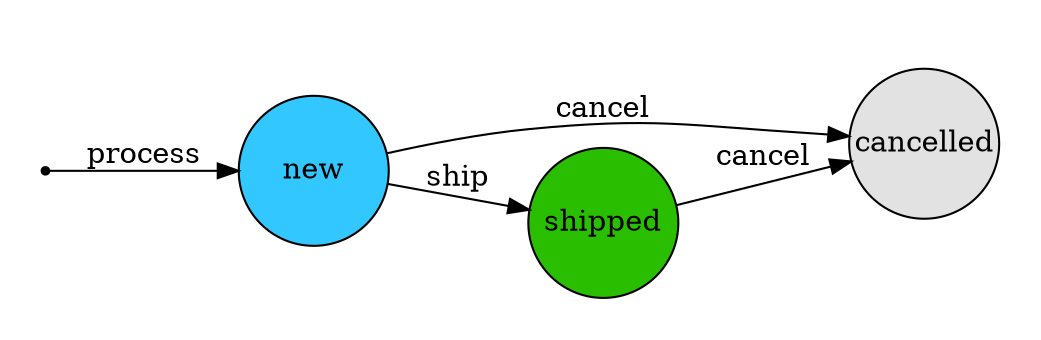 digraph {
	rankdir="LR";
	subgraph cluster_order_DeliveryGroup_status {
		style=invis;
		"order.delivery_group.status._initial" [label="" shape=point]
		"order.delivery_group.status.new" [label=new shape=circle width=1 fixedsize=true style=filled fillcolor="#32C8FF"]
		"order.delivery_group.status.shipped" [label=shipped shape=circle width=1 fixedsize=true style=filled fillcolor="#29BF00"]
		"order.delivery_group.status.cancelled" [label=cancelled shape=circle width=1 fixedsize=true style=filled fillcolor="#E2E2E2"]
		"order.delivery_group.status._initial" -> "order.delivery_group.status.new" [label=process]
		"order.delivery_group.status.new" -> "order.delivery_group.status.cancelled" [label=cancel]
		"order.delivery_group.status.new" -> "order.delivery_group.status.shipped" [label=ship]
		"order.delivery_group.status.shipped" -> "order.delivery_group.status.cancelled" [label=cancel]
	}
}
